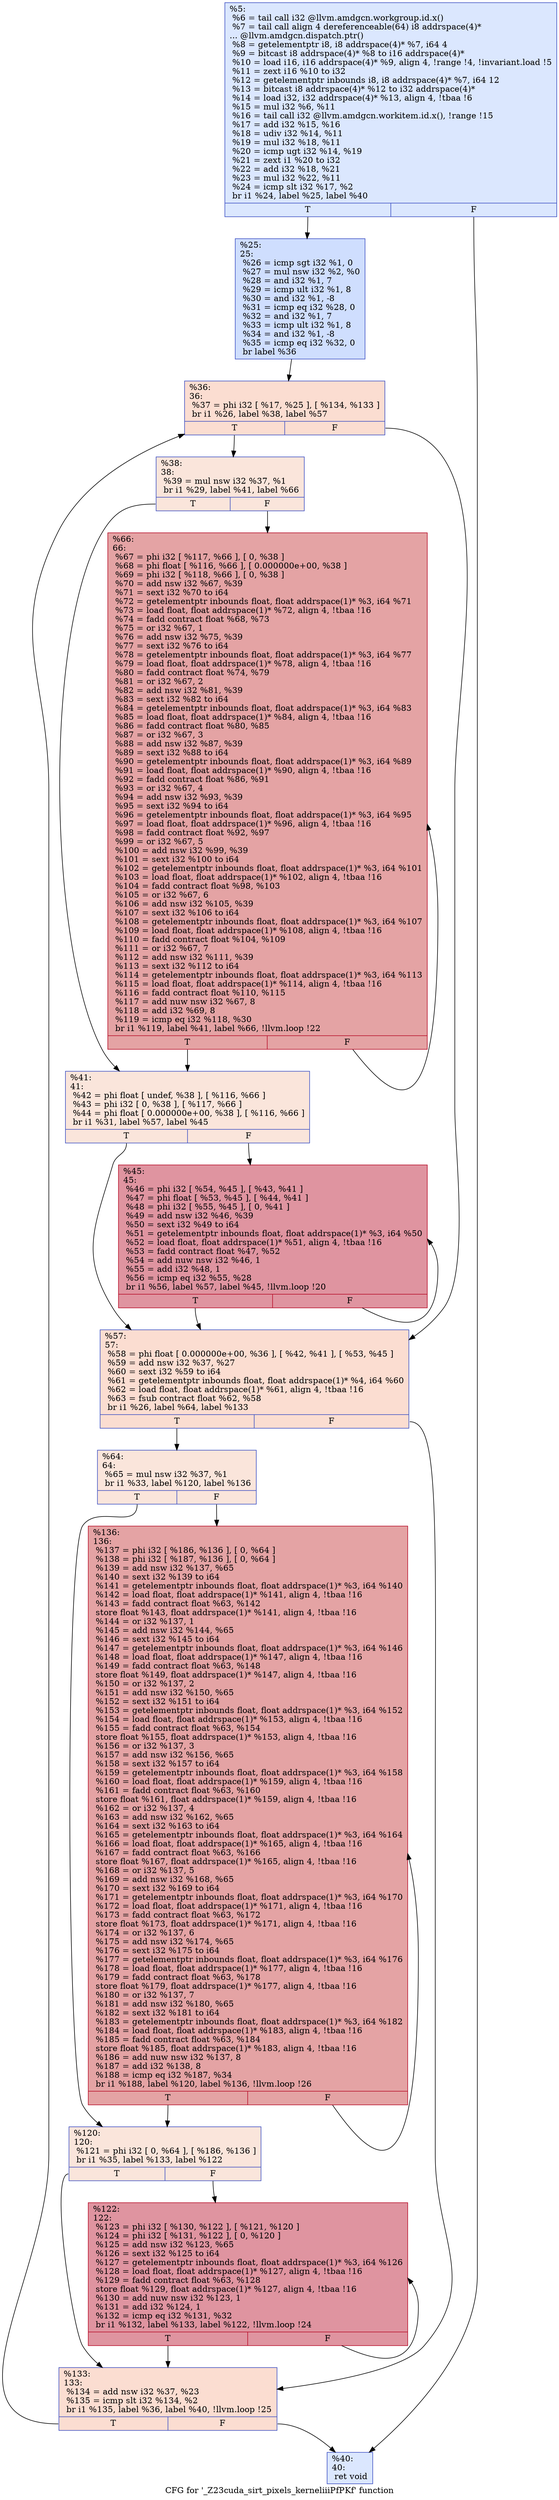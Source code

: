 digraph "CFG for '_Z23cuda_sirt_pixels_kerneliiiPfPKf' function" {
	label="CFG for '_Z23cuda_sirt_pixels_kerneliiiPfPKf' function";

	Node0x49d72c0 [shape=record,color="#3d50c3ff", style=filled, fillcolor="#aec9fc70",label="{%5:\l  %6 = tail call i32 @llvm.amdgcn.workgroup.id.x()\l  %7 = tail call align 4 dereferenceable(64) i8 addrspace(4)*\l... @llvm.amdgcn.dispatch.ptr()\l  %8 = getelementptr i8, i8 addrspace(4)* %7, i64 4\l  %9 = bitcast i8 addrspace(4)* %8 to i16 addrspace(4)*\l  %10 = load i16, i16 addrspace(4)* %9, align 4, !range !4, !invariant.load !5\l  %11 = zext i16 %10 to i32\l  %12 = getelementptr inbounds i8, i8 addrspace(4)* %7, i64 12\l  %13 = bitcast i8 addrspace(4)* %12 to i32 addrspace(4)*\l  %14 = load i32, i32 addrspace(4)* %13, align 4, !tbaa !6\l  %15 = mul i32 %6, %11\l  %16 = tail call i32 @llvm.amdgcn.workitem.id.x(), !range !15\l  %17 = add i32 %15, %16\l  %18 = udiv i32 %14, %11\l  %19 = mul i32 %18, %11\l  %20 = icmp ugt i32 %14, %19\l  %21 = zext i1 %20 to i32\l  %22 = add i32 %18, %21\l  %23 = mul i32 %22, %11\l  %24 = icmp slt i32 %17, %2\l  br i1 %24, label %25, label %40\l|{<s0>T|<s1>F}}"];
	Node0x49d72c0:s0 -> Node0x49d9870;
	Node0x49d72c0:s1 -> Node0x49d9900;
	Node0x49d9870 [shape=record,color="#3d50c3ff", style=filled, fillcolor="#93b5fe70",label="{%25:\l25:                                               \l  %26 = icmp sgt i32 %1, 0\l  %27 = mul nsw i32 %2, %0\l  %28 = and i32 %1, 7\l  %29 = icmp ult i32 %1, 8\l  %30 = and i32 %1, -8\l  %31 = icmp eq i32 %28, 0\l  %32 = and i32 %1, 7\l  %33 = icmp ult i32 %1, 8\l  %34 = and i32 %1, -8\l  %35 = icmp eq i32 %32, 0\l  br label %36\l}"];
	Node0x49d9870 -> Node0x49d9420;
	Node0x49d9420 [shape=record,color="#3d50c3ff", style=filled, fillcolor="#f7b39670",label="{%36:\l36:                                               \l  %37 = phi i32 [ %17, %25 ], [ %134, %133 ]\l  br i1 %26, label %38, label %57\l|{<s0>T|<s1>F}}"];
	Node0x49d9420:s0 -> Node0x49da3a0;
	Node0x49d9420:s1 -> Node0x49da430;
	Node0x49da3a0 [shape=record,color="#3d50c3ff", style=filled, fillcolor="#f4c5ad70",label="{%38:\l38:                                               \l  %39 = mul nsw i32 %37, %1\l  br i1 %29, label %41, label %66\l|{<s0>T|<s1>F}}"];
	Node0x49da3a0:s0 -> Node0x49da600;
	Node0x49da3a0:s1 -> Node0x49da650;
	Node0x49d9900 [shape=record,color="#3d50c3ff", style=filled, fillcolor="#aec9fc70",label="{%40:\l40:                                               \l  ret void\l}"];
	Node0x49da600 [shape=record,color="#3d50c3ff", style=filled, fillcolor="#f4c5ad70",label="{%41:\l41:                                               \l  %42 = phi float [ undef, %38 ], [ %116, %66 ]\l  %43 = phi i32 [ 0, %38 ], [ %117, %66 ]\l  %44 = phi float [ 0.000000e+00, %38 ], [ %116, %66 ]\l  br i1 %31, label %57, label %45\l|{<s0>T|<s1>F}}"];
	Node0x49da600:s0 -> Node0x49da430;
	Node0x49da600:s1 -> Node0x49db8c0;
	Node0x49db8c0 [shape=record,color="#b70d28ff", style=filled, fillcolor="#b70d2870",label="{%45:\l45:                                               \l  %46 = phi i32 [ %54, %45 ], [ %43, %41 ]\l  %47 = phi float [ %53, %45 ], [ %44, %41 ]\l  %48 = phi i32 [ %55, %45 ], [ 0, %41 ]\l  %49 = add nsw i32 %46, %39\l  %50 = sext i32 %49 to i64\l  %51 = getelementptr inbounds float, float addrspace(1)* %3, i64 %50\l  %52 = load float, float addrspace(1)* %51, align 4, !tbaa !16\l  %53 = fadd contract float %47, %52\l  %54 = add nuw nsw i32 %46, 1\l  %55 = add i32 %48, 1\l  %56 = icmp eq i32 %55, %28\l  br i1 %56, label %57, label %45, !llvm.loop !20\l|{<s0>T|<s1>F}}"];
	Node0x49db8c0:s0 -> Node0x49da430;
	Node0x49db8c0:s1 -> Node0x49db8c0;
	Node0x49da430 [shape=record,color="#3d50c3ff", style=filled, fillcolor="#f7b39670",label="{%57:\l57:                                               \l  %58 = phi float [ 0.000000e+00, %36 ], [ %42, %41 ], [ %53, %45 ]\l  %59 = add nsw i32 %37, %27\l  %60 = sext i32 %59 to i64\l  %61 = getelementptr inbounds float, float addrspace(1)* %4, i64 %60\l  %62 = load float, float addrspace(1)* %61, align 4, !tbaa !16\l  %63 = fsub contract float %62, %58\l  br i1 %26, label %64, label %133\l|{<s0>T|<s1>F}}"];
	Node0x49da430:s0 -> Node0x49dcd90;
	Node0x49da430:s1 -> Node0x49da260;
	Node0x49dcd90 [shape=record,color="#3d50c3ff", style=filled, fillcolor="#f4c5ad70",label="{%64:\l64:                                               \l  %65 = mul nsw i32 %37, %1\l  br i1 %33, label %120, label %136\l|{<s0>T|<s1>F}}"];
	Node0x49dcd90:s0 -> Node0x49d9f50;
	Node0x49dcd90:s1 -> Node0x49d9fa0;
	Node0x49da650 [shape=record,color="#b70d28ff", style=filled, fillcolor="#c32e3170",label="{%66:\l66:                                               \l  %67 = phi i32 [ %117, %66 ], [ 0, %38 ]\l  %68 = phi float [ %116, %66 ], [ 0.000000e+00, %38 ]\l  %69 = phi i32 [ %118, %66 ], [ 0, %38 ]\l  %70 = add nsw i32 %67, %39\l  %71 = sext i32 %70 to i64\l  %72 = getelementptr inbounds float, float addrspace(1)* %3, i64 %71\l  %73 = load float, float addrspace(1)* %72, align 4, !tbaa !16\l  %74 = fadd contract float %68, %73\l  %75 = or i32 %67, 1\l  %76 = add nsw i32 %75, %39\l  %77 = sext i32 %76 to i64\l  %78 = getelementptr inbounds float, float addrspace(1)* %3, i64 %77\l  %79 = load float, float addrspace(1)* %78, align 4, !tbaa !16\l  %80 = fadd contract float %74, %79\l  %81 = or i32 %67, 2\l  %82 = add nsw i32 %81, %39\l  %83 = sext i32 %82 to i64\l  %84 = getelementptr inbounds float, float addrspace(1)* %3, i64 %83\l  %85 = load float, float addrspace(1)* %84, align 4, !tbaa !16\l  %86 = fadd contract float %80, %85\l  %87 = or i32 %67, 3\l  %88 = add nsw i32 %87, %39\l  %89 = sext i32 %88 to i64\l  %90 = getelementptr inbounds float, float addrspace(1)* %3, i64 %89\l  %91 = load float, float addrspace(1)* %90, align 4, !tbaa !16\l  %92 = fadd contract float %86, %91\l  %93 = or i32 %67, 4\l  %94 = add nsw i32 %93, %39\l  %95 = sext i32 %94 to i64\l  %96 = getelementptr inbounds float, float addrspace(1)* %3, i64 %95\l  %97 = load float, float addrspace(1)* %96, align 4, !tbaa !16\l  %98 = fadd contract float %92, %97\l  %99 = or i32 %67, 5\l  %100 = add nsw i32 %99, %39\l  %101 = sext i32 %100 to i64\l  %102 = getelementptr inbounds float, float addrspace(1)* %3, i64 %101\l  %103 = load float, float addrspace(1)* %102, align 4, !tbaa !16\l  %104 = fadd contract float %98, %103\l  %105 = or i32 %67, 6\l  %106 = add nsw i32 %105, %39\l  %107 = sext i32 %106 to i64\l  %108 = getelementptr inbounds float, float addrspace(1)* %3, i64 %107\l  %109 = load float, float addrspace(1)* %108, align 4, !tbaa !16\l  %110 = fadd contract float %104, %109\l  %111 = or i32 %67, 7\l  %112 = add nsw i32 %111, %39\l  %113 = sext i32 %112 to i64\l  %114 = getelementptr inbounds float, float addrspace(1)* %3, i64 %113\l  %115 = load float, float addrspace(1)* %114, align 4, !tbaa !16\l  %116 = fadd contract float %110, %115\l  %117 = add nuw nsw i32 %67, 8\l  %118 = add i32 %69, 8\l  %119 = icmp eq i32 %118, %30\l  br i1 %119, label %41, label %66, !llvm.loop !22\l|{<s0>T|<s1>F}}"];
	Node0x49da650:s0 -> Node0x49da600;
	Node0x49da650:s1 -> Node0x49da650;
	Node0x49d9f50 [shape=record,color="#3d50c3ff", style=filled, fillcolor="#f4c5ad70",label="{%120:\l120:                                              \l  %121 = phi i32 [ 0, %64 ], [ %186, %136 ]\l  br i1 %35, label %133, label %122\l|{<s0>T|<s1>F}}"];
	Node0x49d9f50:s0 -> Node0x49da260;
	Node0x49d9f50:s1 -> Node0x49df200;
	Node0x49df200 [shape=record,color="#b70d28ff", style=filled, fillcolor="#b70d2870",label="{%122:\l122:                                              \l  %123 = phi i32 [ %130, %122 ], [ %121, %120 ]\l  %124 = phi i32 [ %131, %122 ], [ 0, %120 ]\l  %125 = add nsw i32 %123, %65\l  %126 = sext i32 %125 to i64\l  %127 = getelementptr inbounds float, float addrspace(1)* %3, i64 %126\l  %128 = load float, float addrspace(1)* %127, align 4, !tbaa !16\l  %129 = fadd contract float %63, %128\l  store float %129, float addrspace(1)* %127, align 4, !tbaa !16\l  %130 = add nuw nsw i32 %123, 1\l  %131 = add i32 %124, 1\l  %132 = icmp eq i32 %131, %32\l  br i1 %132, label %133, label %122, !llvm.loop !24\l|{<s0>T|<s1>F}}"];
	Node0x49df200:s0 -> Node0x49da260;
	Node0x49df200:s1 -> Node0x49df200;
	Node0x49da260 [shape=record,color="#3d50c3ff", style=filled, fillcolor="#f7b39670",label="{%133:\l133:                                              \l  %134 = add nsw i32 %37, %23\l  %135 = icmp slt i32 %134, %2\l  br i1 %135, label %36, label %40, !llvm.loop !25\l|{<s0>T|<s1>F}}"];
	Node0x49da260:s0 -> Node0x49d9420;
	Node0x49da260:s1 -> Node0x49d9900;
	Node0x49d9fa0 [shape=record,color="#b70d28ff", style=filled, fillcolor="#c32e3170",label="{%136:\l136:                                              \l  %137 = phi i32 [ %186, %136 ], [ 0, %64 ]\l  %138 = phi i32 [ %187, %136 ], [ 0, %64 ]\l  %139 = add nsw i32 %137, %65\l  %140 = sext i32 %139 to i64\l  %141 = getelementptr inbounds float, float addrspace(1)* %3, i64 %140\l  %142 = load float, float addrspace(1)* %141, align 4, !tbaa !16\l  %143 = fadd contract float %63, %142\l  store float %143, float addrspace(1)* %141, align 4, !tbaa !16\l  %144 = or i32 %137, 1\l  %145 = add nsw i32 %144, %65\l  %146 = sext i32 %145 to i64\l  %147 = getelementptr inbounds float, float addrspace(1)* %3, i64 %146\l  %148 = load float, float addrspace(1)* %147, align 4, !tbaa !16\l  %149 = fadd contract float %63, %148\l  store float %149, float addrspace(1)* %147, align 4, !tbaa !16\l  %150 = or i32 %137, 2\l  %151 = add nsw i32 %150, %65\l  %152 = sext i32 %151 to i64\l  %153 = getelementptr inbounds float, float addrspace(1)* %3, i64 %152\l  %154 = load float, float addrspace(1)* %153, align 4, !tbaa !16\l  %155 = fadd contract float %63, %154\l  store float %155, float addrspace(1)* %153, align 4, !tbaa !16\l  %156 = or i32 %137, 3\l  %157 = add nsw i32 %156, %65\l  %158 = sext i32 %157 to i64\l  %159 = getelementptr inbounds float, float addrspace(1)* %3, i64 %158\l  %160 = load float, float addrspace(1)* %159, align 4, !tbaa !16\l  %161 = fadd contract float %63, %160\l  store float %161, float addrspace(1)* %159, align 4, !tbaa !16\l  %162 = or i32 %137, 4\l  %163 = add nsw i32 %162, %65\l  %164 = sext i32 %163 to i64\l  %165 = getelementptr inbounds float, float addrspace(1)* %3, i64 %164\l  %166 = load float, float addrspace(1)* %165, align 4, !tbaa !16\l  %167 = fadd contract float %63, %166\l  store float %167, float addrspace(1)* %165, align 4, !tbaa !16\l  %168 = or i32 %137, 5\l  %169 = add nsw i32 %168, %65\l  %170 = sext i32 %169 to i64\l  %171 = getelementptr inbounds float, float addrspace(1)* %3, i64 %170\l  %172 = load float, float addrspace(1)* %171, align 4, !tbaa !16\l  %173 = fadd contract float %63, %172\l  store float %173, float addrspace(1)* %171, align 4, !tbaa !16\l  %174 = or i32 %137, 6\l  %175 = add nsw i32 %174, %65\l  %176 = sext i32 %175 to i64\l  %177 = getelementptr inbounds float, float addrspace(1)* %3, i64 %176\l  %178 = load float, float addrspace(1)* %177, align 4, !tbaa !16\l  %179 = fadd contract float %63, %178\l  store float %179, float addrspace(1)* %177, align 4, !tbaa !16\l  %180 = or i32 %137, 7\l  %181 = add nsw i32 %180, %65\l  %182 = sext i32 %181 to i64\l  %183 = getelementptr inbounds float, float addrspace(1)* %3, i64 %182\l  %184 = load float, float addrspace(1)* %183, align 4, !tbaa !16\l  %185 = fadd contract float %63, %184\l  store float %185, float addrspace(1)* %183, align 4, !tbaa !16\l  %186 = add nuw nsw i32 %137, 8\l  %187 = add i32 %138, 8\l  %188 = icmp eq i32 %187, %34\l  br i1 %188, label %120, label %136, !llvm.loop !26\l|{<s0>T|<s1>F}}"];
	Node0x49d9fa0:s0 -> Node0x49d9f50;
	Node0x49d9fa0:s1 -> Node0x49d9fa0;
}

